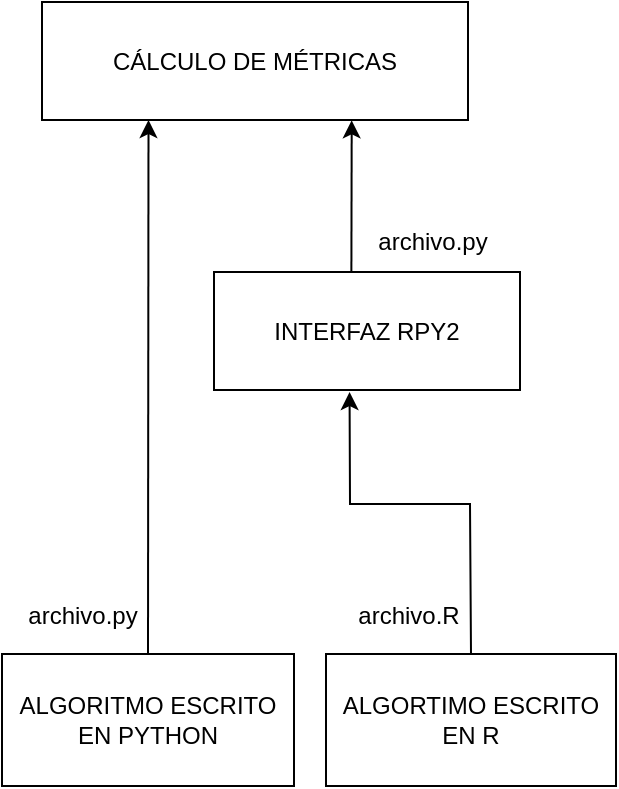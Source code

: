 <mxfile version="17.4.0" type="device"><diagram id="fBVbITJfLmBT85IbW2-9" name="Page-1"><mxGraphModel dx="981" dy="552" grid="0" gridSize="10" guides="1" tooltips="1" connect="1" arrows="1" fold="1" page="0" pageScale="1" pageWidth="827" pageHeight="1169" math="0" shadow="0"><root><mxCell id="0"/><mxCell id="1" parent="0"/><mxCell id="s26U5L-gAXjhfCX09q_U-2" value="ALGORITMO ESCRITO EN PYTHON" style="rounded=0;whiteSpace=wrap;html=1;" parent="1" vertex="1"><mxGeometry x="226" y="505" width="146" height="66" as="geometry"/></mxCell><mxCell id="s26U5L-gAXjhfCX09q_U-3" value="ALGORTIMO ESCRITO EN R" style="rounded=0;whiteSpace=wrap;html=1;" parent="1" vertex="1"><mxGeometry x="388" y="505" width="145" height="66" as="geometry"/></mxCell><mxCell id="s26U5L-gAXjhfCX09q_U-5" value="INTERFAZ RPY2" style="rounded=0;whiteSpace=wrap;html=1;" parent="1" vertex="1"><mxGeometry x="332" y="314" width="153" height="59" as="geometry"/></mxCell><mxCell id="s26U5L-gAXjhfCX09q_U-7" value="archivo.py" style="text;html=1;align=center;verticalAlign=middle;resizable=0;points=[];autosize=1;strokeColor=none;fillColor=none;" parent="1" vertex="1"><mxGeometry x="233" y="477" width="65" height="18" as="geometry"/></mxCell><mxCell id="s26U5L-gAXjhfCX09q_U-9" value="archivo.R" style="text;html=1;align=center;verticalAlign=middle;resizable=0;points=[];autosize=1;strokeColor=none;fillColor=none;" parent="1" vertex="1"><mxGeometry x="398" y="477" width="61" height="18" as="geometry"/></mxCell><mxCell id="OgvsnN3pGvf2FB4P7xTG-3" value="" style="endArrow=classic;html=1;rounded=0;exitX=0.449;exitY=0;exitDx=0;exitDy=0;exitPerimeter=0;entryX=0.727;entryY=1.003;entryDx=0;entryDy=0;entryPerimeter=0;" edge="1" parent="1" source="s26U5L-gAXjhfCX09q_U-5" target="OgvsnN3pGvf2FB4P7xTG-5"><mxGeometry width="50" height="50" relative="1" as="geometry"><mxPoint x="400.25" y="290" as="sourcePoint"/><mxPoint x="399" y="236" as="targetPoint"/></mxGeometry></mxCell><mxCell id="OgvsnN3pGvf2FB4P7xTG-5" value="&lt;font style=&quot;font-size: 12px&quot;&gt;&lt;span style=&quot;font-family: &amp;#34;source sans pro&amp;#34; , sans-serif&quot;&gt;CÁLCULO DE&amp;nbsp;&lt;/span&gt;&lt;span style=&quot;font-family: &amp;#34;source sans pro&amp;#34; , sans-serif&quot;&gt;MÉTRICA&lt;/span&gt;&lt;span style=&quot;font-family: &amp;#34;source sans pro&amp;#34; , sans-serif&quot;&gt;S&lt;/span&gt;&lt;/font&gt;" style="rounded=0;whiteSpace=wrap;html=1;" vertex="1" parent="1"><mxGeometry x="246" y="179" width="213" height="59" as="geometry"/></mxCell><mxCell id="OgvsnN3pGvf2FB4P7xTG-6" value="" style="endArrow=classic;html=1;rounded=0;fontSize=12;exitX=0.5;exitY=0;exitDx=0;exitDy=0;entryX=0.25;entryY=1;entryDx=0;entryDy=0;" edge="1" parent="1" source="s26U5L-gAXjhfCX09q_U-2" target="OgvsnN3pGvf2FB4P7xTG-5"><mxGeometry width="50" height="50" relative="1" as="geometry"><mxPoint x="358" y="352" as="sourcePoint"/><mxPoint x="408" y="302" as="targetPoint"/></mxGeometry></mxCell><mxCell id="OgvsnN3pGvf2FB4P7xTG-7" value="" style="endArrow=classic;html=1;rounded=0;fontSize=12;entryX=0.443;entryY=1.017;entryDx=0;entryDy=0;entryPerimeter=0;exitX=0.5;exitY=0;exitDx=0;exitDy=0;" edge="1" parent="1" source="s26U5L-gAXjhfCX09q_U-3" target="s26U5L-gAXjhfCX09q_U-5"><mxGeometry width="50" height="50" relative="1" as="geometry"><mxPoint x="400" y="510" as="sourcePoint"/><mxPoint x="389" y="408" as="targetPoint"/><Array as="points"><mxPoint x="460" y="430"/><mxPoint x="400" y="430"/></Array></mxGeometry></mxCell><mxCell id="OgvsnN3pGvf2FB4P7xTG-8" value="archivo.py" style="text;html=1;align=center;verticalAlign=middle;resizable=0;points=[];autosize=1;strokeColor=none;fillColor=none;" vertex="1" parent="1"><mxGeometry x="405.5" y="289" width="70" height="20" as="geometry"/></mxCell></root></mxGraphModel></diagram></mxfile>